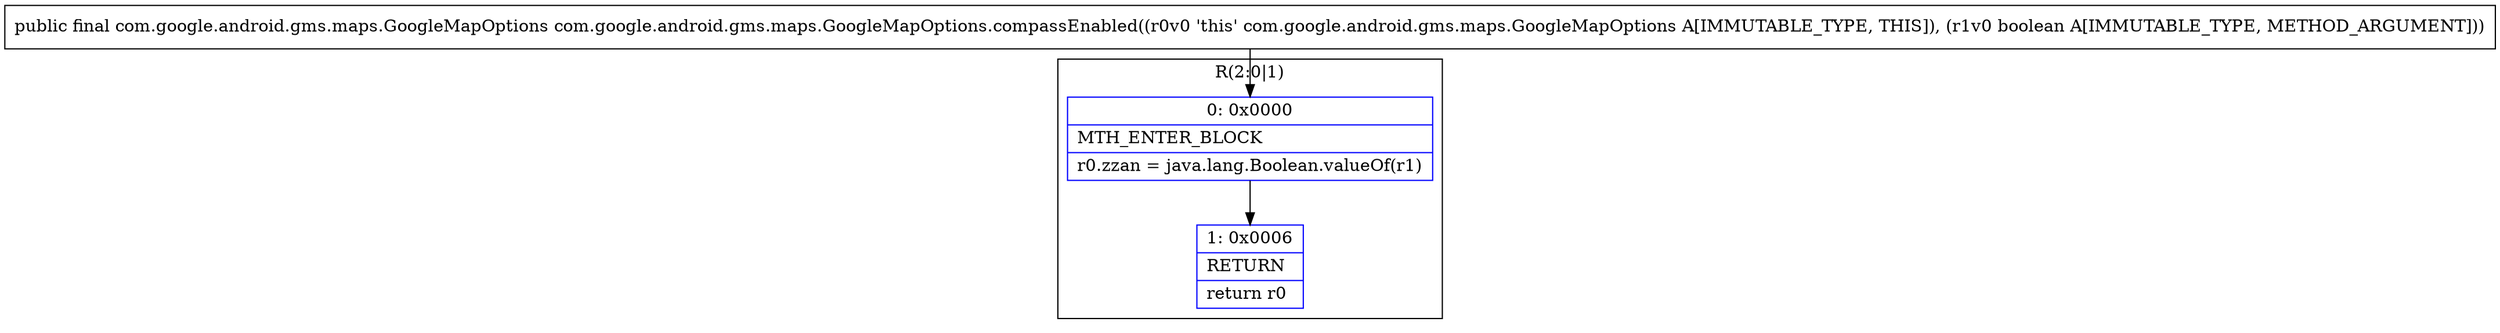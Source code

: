 digraph "CFG forcom.google.android.gms.maps.GoogleMapOptions.compassEnabled(Z)Lcom\/google\/android\/gms\/maps\/GoogleMapOptions;" {
subgraph cluster_Region_1346939797 {
label = "R(2:0|1)";
node [shape=record,color=blue];
Node_0 [shape=record,label="{0\:\ 0x0000|MTH_ENTER_BLOCK\l|r0.zzan = java.lang.Boolean.valueOf(r1)\l}"];
Node_1 [shape=record,label="{1\:\ 0x0006|RETURN\l|return r0\l}"];
}
MethodNode[shape=record,label="{public final com.google.android.gms.maps.GoogleMapOptions com.google.android.gms.maps.GoogleMapOptions.compassEnabled((r0v0 'this' com.google.android.gms.maps.GoogleMapOptions A[IMMUTABLE_TYPE, THIS]), (r1v0 boolean A[IMMUTABLE_TYPE, METHOD_ARGUMENT])) }"];
MethodNode -> Node_0;
Node_0 -> Node_1;
}

